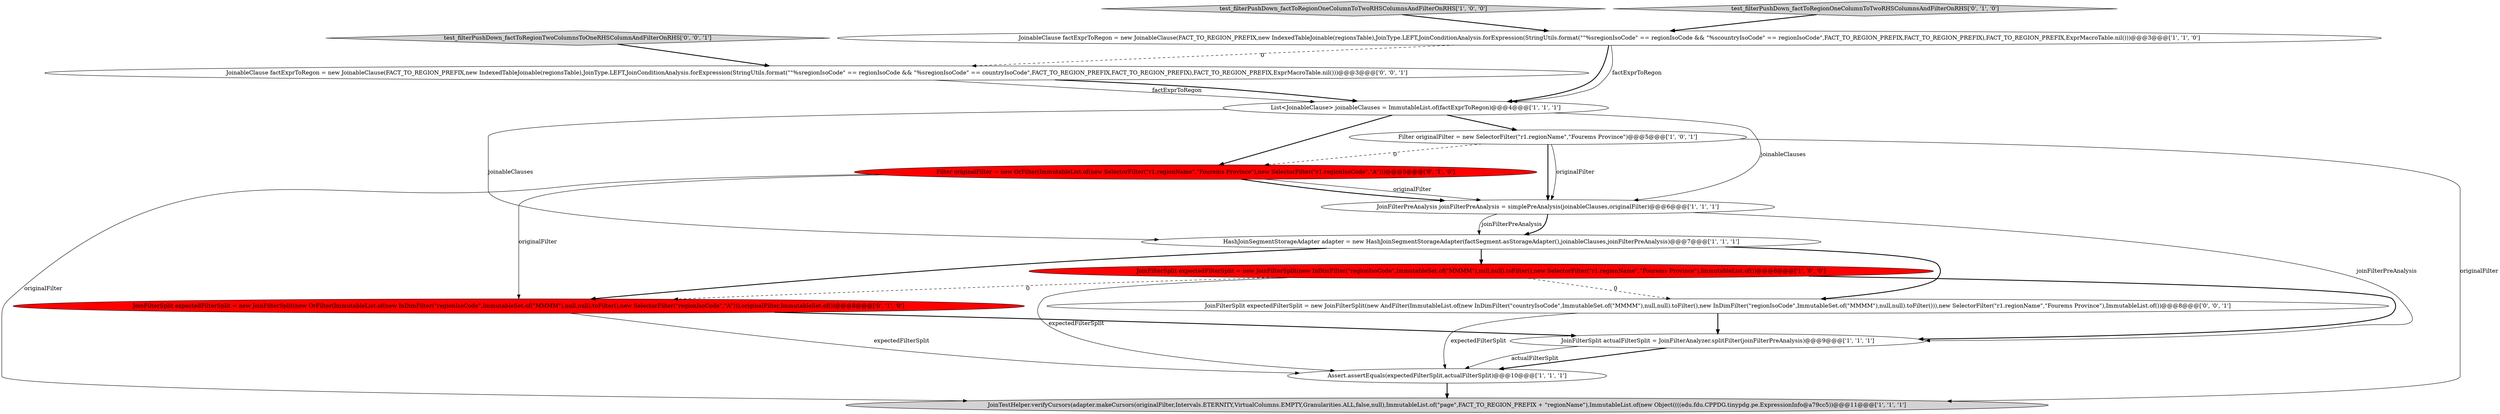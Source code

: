 digraph {
9 [style = filled, label = "JoinableClause factExprToRegon = new JoinableClause(FACT_TO_REGION_PREFIX,new IndexedTableJoinable(regionsTable),JoinType.LEFT,JoinConditionAnalysis.forExpression(StringUtils.format(\"\"%sregionIsoCode\" == regionIsoCode && \"%scountryIsoCode\" == regionIsoCode\",FACT_TO_REGION_PREFIX,FACT_TO_REGION_PREFIX),FACT_TO_REGION_PREFIX,ExprMacroTable.nil()))@@@3@@@['1', '1', '0']", fillcolor = white, shape = ellipse image = "AAA0AAABBB1BBB"];
2 [style = filled, label = "List<JoinableClause> joinableClauses = ImmutableList.of(factExprToRegon)@@@4@@@['1', '1', '1']", fillcolor = white, shape = ellipse image = "AAA0AAABBB1BBB"];
8 [style = filled, label = "test_filterPushDown_factToRegionOneColumnToTwoRHSColumnsAndFilterOnRHS['1', '0', '0']", fillcolor = lightgray, shape = diamond image = "AAA0AAABBB1BBB"];
7 [style = filled, label = "JoinFilterSplit actualFilterSplit = JoinFilterAnalyzer.splitFilter(joinFilterPreAnalysis)@@@9@@@['1', '1', '1']", fillcolor = white, shape = ellipse image = "AAA0AAABBB1BBB"];
14 [style = filled, label = "JoinableClause factExprToRegon = new JoinableClause(FACT_TO_REGION_PREFIX,new IndexedTableJoinable(regionsTable),JoinType.LEFT,JoinConditionAnalysis.forExpression(StringUtils.format(\"\"%sregionIsoCode\" == regionIsoCode && \"%sregionIsoCode\" == countryIsoCode\",FACT_TO_REGION_PREFIX,FACT_TO_REGION_PREFIX),FACT_TO_REGION_PREFIX,ExprMacroTable.nil()))@@@3@@@['0', '0', '1']", fillcolor = white, shape = ellipse image = "AAA0AAABBB3BBB"];
10 [style = filled, label = "JoinFilterSplit expectedFilterSplit = new JoinFilterSplit(new OrFilter(ImmutableList.of(new InDimFilter(\"regionIsoCode\",ImmutableSet.of(\"MMMM\"),null,null).toFilter(),new SelectorFilter(\"regionIsoCode\",\"A\"))),originalFilter,ImmutableSet.of())@@@8@@@['0', '1', '0']", fillcolor = red, shape = ellipse image = "AAA1AAABBB2BBB"];
1 [style = filled, label = "JoinFilterPreAnalysis joinFilterPreAnalysis = simplePreAnalysis(joinableClauses,originalFilter)@@@6@@@['1', '1', '1']", fillcolor = white, shape = ellipse image = "AAA0AAABBB1BBB"];
5 [style = filled, label = "JoinTestHelper.verifyCursors(adapter.makeCursors(originalFilter,Intervals.ETERNITY,VirtualColumns.EMPTY,Granularities.ALL,false,null),ImmutableList.of(\"page\",FACT_TO_REGION_PREFIX + \"regionName\"),ImmutableList.of(new Object((((edu.fdu.CPPDG.tinypdg.pe.ExpressionInfo@a79cc5))@@@11@@@['1', '1', '1']", fillcolor = lightgray, shape = ellipse image = "AAA0AAABBB1BBB"];
6 [style = filled, label = "JoinFilterSplit expectedFilterSplit = new JoinFilterSplit(new InDimFilter(\"regionIsoCode\",ImmutableSet.of(\"MMMM\"),null,null).toFilter(),new SelectorFilter(\"r1.regionName\",\"Fourems Province\"),ImmutableList.of())@@@8@@@['1', '0', '0']", fillcolor = red, shape = ellipse image = "AAA1AAABBB1BBB"];
12 [style = filled, label = "Filter originalFilter = new OrFilter(ImmutableList.of(new SelectorFilter(\"r1.regionName\",\"Fourems Province\"),new SelectorFilter(\"r1.regionIsoCode\",\"A\")))@@@5@@@['0', '1', '0']", fillcolor = red, shape = ellipse image = "AAA1AAABBB2BBB"];
15 [style = filled, label = "JoinFilterSplit expectedFilterSplit = new JoinFilterSplit(new AndFilter(ImmutableList.of(new InDimFilter(\"countryIsoCode\",ImmutableSet.of(\"MMMM\"),null,null).toFilter(),new InDimFilter(\"regionIsoCode\",ImmutableSet.of(\"MMMM\"),null,null).toFilter())),new SelectorFilter(\"r1.regionName\",\"Fourems Province\"),ImmutableList.of())@@@8@@@['0', '0', '1']", fillcolor = white, shape = ellipse image = "AAA0AAABBB3BBB"];
13 [style = filled, label = "test_filterPushDown_factToRegionTwoColumnsToOneRHSColumnAndFilterOnRHS['0', '0', '1']", fillcolor = lightgray, shape = diamond image = "AAA0AAABBB3BBB"];
3 [style = filled, label = "HashJoinSegmentStorageAdapter adapter = new HashJoinSegmentStorageAdapter(factSegment.asStorageAdapter(),joinableClauses,joinFilterPreAnalysis)@@@7@@@['1', '1', '1']", fillcolor = white, shape = ellipse image = "AAA0AAABBB1BBB"];
0 [style = filled, label = "Filter originalFilter = new SelectorFilter(\"r1.regionName\",\"Fourems Province\")@@@5@@@['1', '0', '1']", fillcolor = white, shape = ellipse image = "AAA0AAABBB1BBB"];
11 [style = filled, label = "test_filterPushDown_factToRegionOneColumnToTwoRHSColumnsAndFilterOnRHS['0', '1', '0']", fillcolor = lightgray, shape = diamond image = "AAA0AAABBB2BBB"];
4 [style = filled, label = "Assert.assertEquals(expectedFilterSplit,actualFilterSplit)@@@10@@@['1', '1', '1']", fillcolor = white, shape = ellipse image = "AAA0AAABBB1BBB"];
14->2 [style = solid, label="factExprToRegon"];
0->5 [style = solid, label="originalFilter"];
15->7 [style = bold, label=""];
15->4 [style = solid, label="expectedFilterSplit"];
9->2 [style = bold, label=""];
1->3 [style = solid, label="joinFilterPreAnalysis"];
1->7 [style = solid, label="joinFilterPreAnalysis"];
2->1 [style = solid, label="joinableClauses"];
1->3 [style = bold, label=""];
3->6 [style = bold, label=""];
2->3 [style = solid, label="joinableClauses"];
3->15 [style = bold, label=""];
7->4 [style = bold, label=""];
0->12 [style = dashed, label="0"];
11->9 [style = bold, label=""];
12->1 [style = bold, label=""];
10->7 [style = bold, label=""];
2->12 [style = bold, label=""];
6->10 [style = dashed, label="0"];
7->4 [style = solid, label="actualFilterSplit"];
12->5 [style = solid, label="originalFilter"];
3->10 [style = bold, label=""];
2->0 [style = bold, label=""];
9->14 [style = dashed, label="0"];
6->15 [style = dashed, label="0"];
10->4 [style = solid, label="expectedFilterSplit"];
12->1 [style = solid, label="originalFilter"];
0->1 [style = bold, label=""];
12->10 [style = solid, label="originalFilter"];
0->1 [style = solid, label="originalFilter"];
6->4 [style = solid, label="expectedFilterSplit"];
8->9 [style = bold, label=""];
14->2 [style = bold, label=""];
6->7 [style = bold, label=""];
4->5 [style = bold, label=""];
13->14 [style = bold, label=""];
9->2 [style = solid, label="factExprToRegon"];
}
